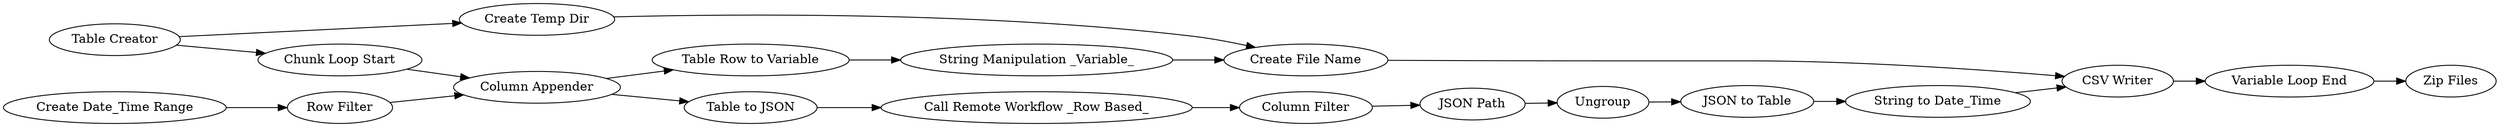 digraph {
	13 -> 15
	20 -> 21
	21 -> 19
	10 -> 27
	27 -> 28
	12 -> 13
	30 -> 31
	29 -> 30
	14 -> 15
	17 -> 18
	25 -> 26
	22 -> 29
	15 -> 25
	15 -> 16
	19 -> 22
	18 -> 20
	10 -> 14
	26 -> 28
	16 -> 17
	28 -> 29
	27 [label="Create Temp Dir"]
	18 [label="Column Filter"]
	21 [label=Ungroup]
	26 [label="String Manipulation _Variable_"]
	17 [label="Call Remote Workflow _Row Based_"]
	19 [label="JSON to Table"]
	31 [label="Zip Files"]
	15 [label="Column Appender"]
	25 [label="Table Row to Variable"]
	10 [label="Table Creator"]
	12 [label="Create Date_Time Range"]
	16 [label="Table to JSON"]
	22 [label="String to Date_Time"]
	28 [label="Create File Name"]
	14 [label="Chunk Loop Start"]
	20 [label="JSON Path"]
	13 [label="Row Filter"]
	29 [label="CSV Writer"]
	30 [label="Variable Loop End"]
	rankdir=LR
}
